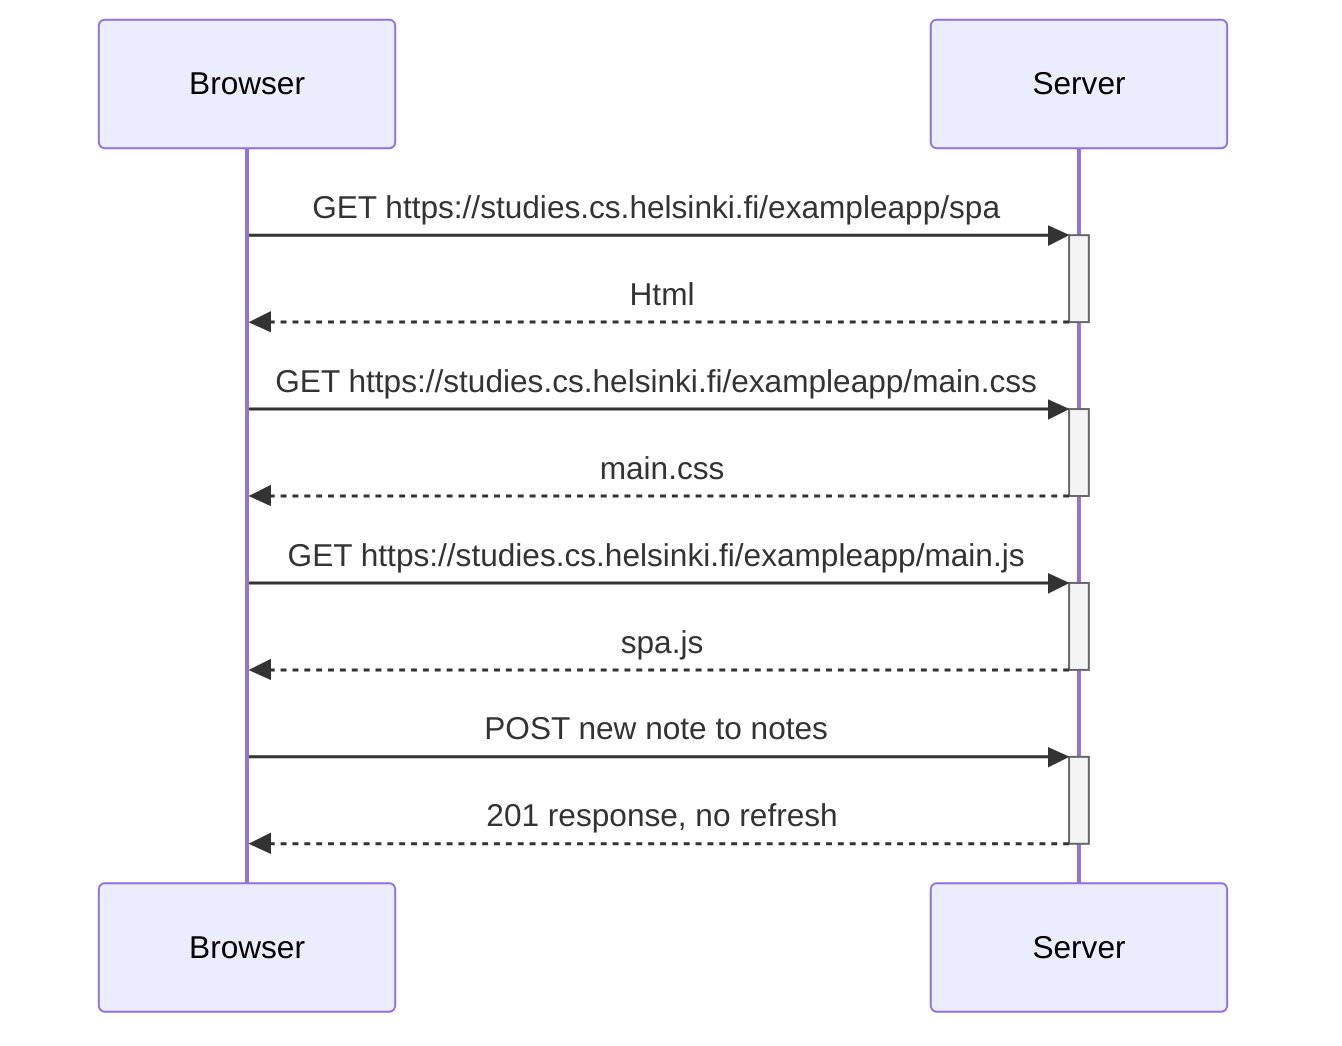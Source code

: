 sequenceDiagram
    Browser->>+Server: GET https://studies.cs.helsinki.fi/exampleapp/spa
    Server-->>-Browser: Html 
    Browser->>+Server: GET https://studies.cs.helsinki.fi/exampleapp/main.css
    Server-->>-Browser: main.css
    Browser->>+Server: GET https://studies.cs.helsinki.fi/exampleapp/main.js
    Server-->>-Browser: spa.js
    Browser->>+Server: POST new note to notes
    Server-->>-Browser: 201 response, no refresh